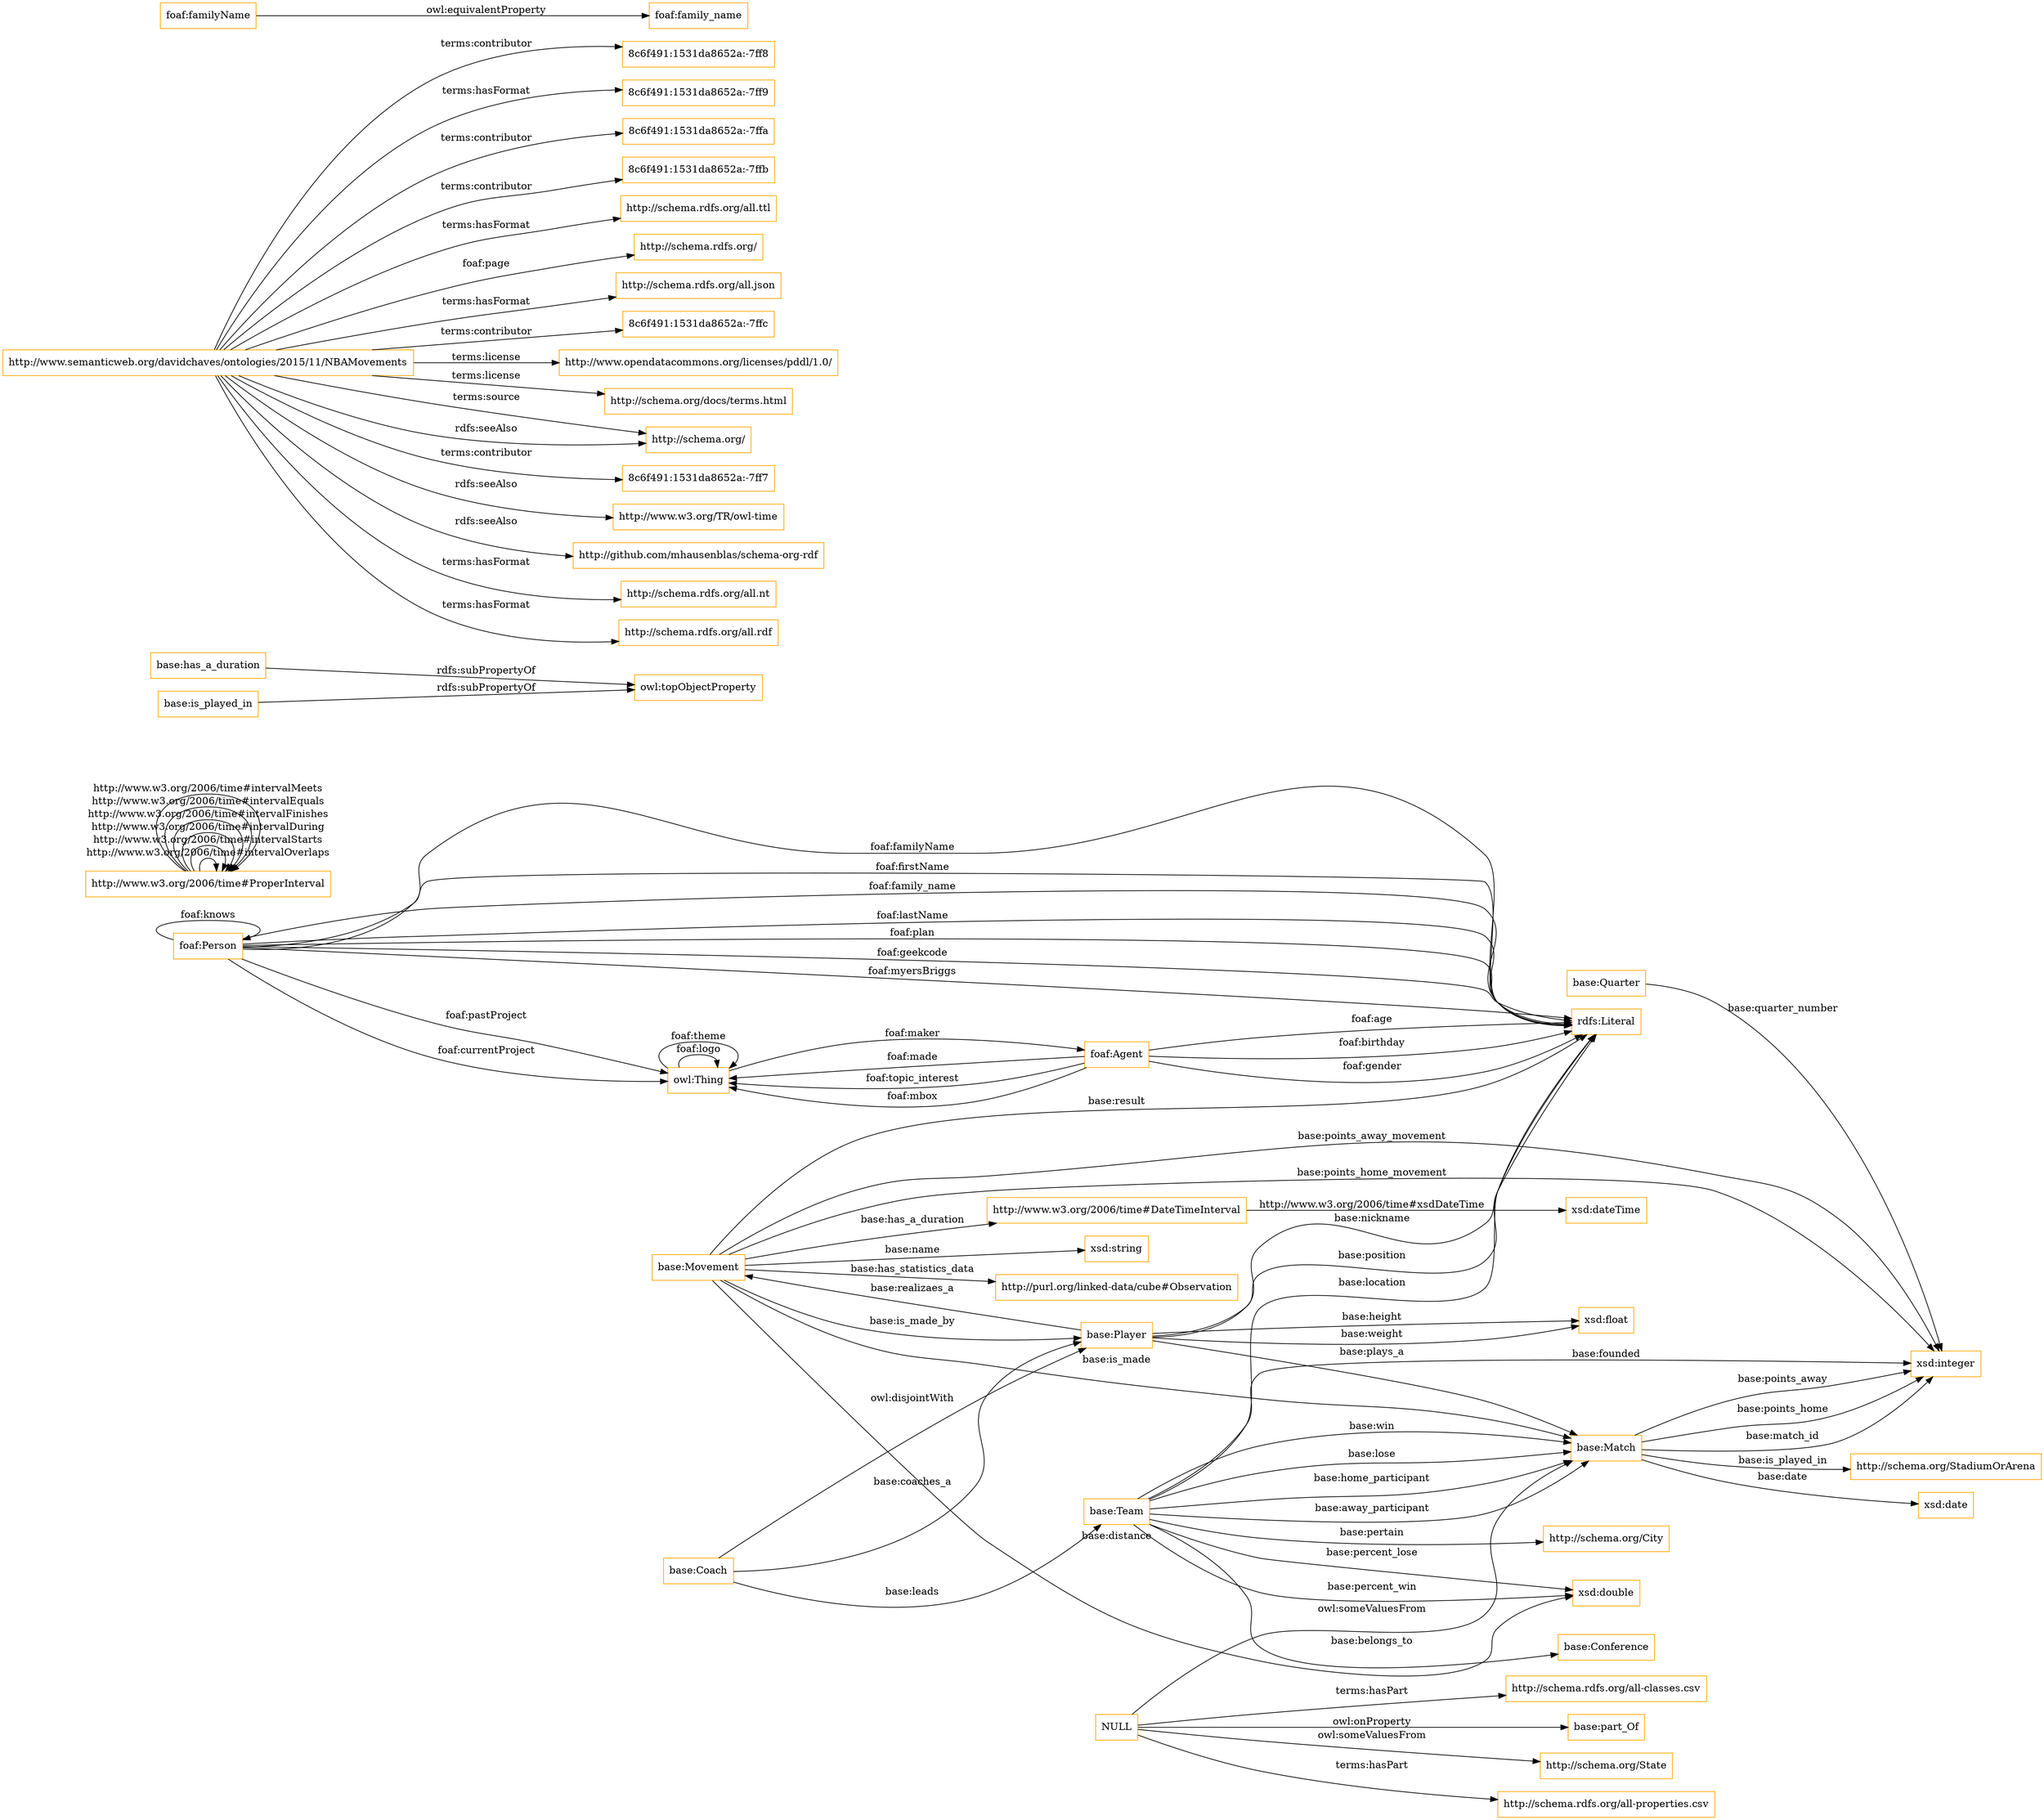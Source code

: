 digraph ar2dtool_diagram { 
rankdir=LR;
size="1501"
node [shape = rectangle, color="orange"]; "http://www.w3.org/2006/time#DateTimeInterval" "base:Team" "base:Coach" "http://www.w3.org/2006/time#ProperInterval" "http://schema.org/State" "http://schema.org/City" "foaf:Person" "base:Player" "base:Quarter" "http://schema.org/StadiumOrArena" "base:Match" "http://purl.org/linked-data/cube#Observation" "base:Movement" "base:Conference" ; /*classes style*/
	"base:Coach" -> "base:Player" [ label = "owl:disjointWith" ];
	"base:has_a_duration" -> "owl:topObjectProperty" [ label = "rdfs:subPropertyOf" ];
	"http://www.semanticweb.org/davidchaves/ontologies/2015/11/NBAMovements" -> "8c6f491:1531da8652a:-7ff8" [ label = "terms:contributor" ];
	"http://www.semanticweb.org/davidchaves/ontologies/2015/11/NBAMovements" -> "8c6f491:1531da8652a:-7ff9" [ label = "terms:hasFormat" ];
	"http://www.semanticweb.org/davidchaves/ontologies/2015/11/NBAMovements" -> "8c6f491:1531da8652a:-7ffa" [ label = "terms:contributor" ];
	"http://www.semanticweb.org/davidchaves/ontologies/2015/11/NBAMovements" -> "8c6f491:1531da8652a:-7ffb" [ label = "terms:contributor" ];
	"http://www.semanticweb.org/davidchaves/ontologies/2015/11/NBAMovements" -> "http://schema.rdfs.org/all.ttl" [ label = "terms:hasFormat" ];
	"http://www.semanticweb.org/davidchaves/ontologies/2015/11/NBAMovements" -> "http://schema.rdfs.org/" [ label = "foaf:page" ];
	"http://www.semanticweb.org/davidchaves/ontologies/2015/11/NBAMovements" -> "http://schema.rdfs.org/all.json" [ label = "terms:hasFormat" ];
	"http://www.semanticweb.org/davidchaves/ontologies/2015/11/NBAMovements" -> "8c6f491:1531da8652a:-7ffc" [ label = "terms:contributor" ];
	"http://www.semanticweb.org/davidchaves/ontologies/2015/11/NBAMovements" -> "http://www.opendatacommons.org/licenses/pddl/1.0/" [ label = "terms:license" ];
	"http://www.semanticweb.org/davidchaves/ontologies/2015/11/NBAMovements" -> "http://schema.org/docs/terms.html" [ label = "terms:license" ];
	"http://www.semanticweb.org/davidchaves/ontologies/2015/11/NBAMovements" -> "http://schema.org/" [ label = "terms:source" ];
	"http://www.semanticweb.org/davidchaves/ontologies/2015/11/NBAMovements" -> "8c6f491:1531da8652a:-7ff7" [ label = "terms:contributor" ];
	"http://www.semanticweb.org/davidchaves/ontologies/2015/11/NBAMovements" -> "http://www.w3.org/TR/owl-time" [ label = "rdfs:seeAlso" ];
	"http://www.semanticweb.org/davidchaves/ontologies/2015/11/NBAMovements" -> "http://schema.org/" [ label = "rdfs:seeAlso" ];
	"http://www.semanticweb.org/davidchaves/ontologies/2015/11/NBAMovements" -> "http://github.com/mhausenblas/schema-org-rdf" [ label = "rdfs:seeAlso" ];
	"http://www.semanticweb.org/davidchaves/ontologies/2015/11/NBAMovements" -> "http://schema.rdfs.org/all.nt" [ label = "terms:hasFormat" ];
	"http://www.semanticweb.org/davidchaves/ontologies/2015/11/NBAMovements" -> "http://schema.rdfs.org/all.rdf" [ label = "terms:hasFormat" ];
	"base:is_played_in" -> "owl:topObjectProperty" [ label = "rdfs:subPropertyOf" ];
	"foaf:familyName" -> "foaf:family_name" [ label = "owl:equivalentProperty" ];
	"NULL" -> "http://schema.rdfs.org/all-properties.csv" [ label = "terms:hasPart" ];
	"NULL" -> "http://schema.rdfs.org/all-classes.csv" [ label = "terms:hasPart" ];
	"NULL" -> "base:Match" [ label = "owl:someValuesFrom" ];
	"NULL" -> "http://schema.org/State" [ label = "owl:someValuesFrom" ];
	"NULL" -> "base:part_Of" [ label = "owl:onProperty" ];
	"base:Team" -> "rdfs:Literal" [ label = "base:location" ];
	"owl:Thing" -> "foaf:Agent" [ label = "foaf:maker" ];
	"base:Player" -> "rdfs:Literal" [ label = "base:nickname" ];
	"base:Player" -> "rdfs:Literal" [ label = "base:position" ];
	"base:Movement" -> "xsd:integer" [ label = "base:points_home_movement" ];
	"http://www.w3.org/2006/time#ProperInterval" -> "http://www.w3.org/2006/time#ProperInterval" [ label = "http://www.w3.org/2006/time#intervalOverlaps" ];
	"owl:Thing" -> "owl:Thing" [ label = "foaf:logo" ];
	"foaf:Agent" -> "owl:Thing" [ label = "foaf:made" ];
	"foaf:Agent" -> "rdfs:Literal" [ label = "foaf:birthday" ];
	"base:Player" -> "base:Movement" [ label = "base:realizaes_a" ];
	"foaf:Person" -> "rdfs:Literal" [ label = "foaf:familyName" ];
	"base:Movement" -> "rdfs:Literal" [ label = "base:result" ];
	"foaf:Person" -> "rdfs:Literal" [ label = "foaf:firstName" ];
	"base:Team" -> "base:Match" [ label = "base:home_participant" ];
	"foaf:Person" -> "owl:Thing" [ label = "foaf:currentProject" ];
	"base:Movement" -> "http://purl.org/linked-data/cube#Observation" [ label = "base:has_statistics_data" ];
	"http://www.w3.org/2006/time#ProperInterval" -> "http://www.w3.org/2006/time#ProperInterval" [ label = "http://www.w3.org/2006/time#intervalStarts" ];
	"http://www.w3.org/2006/time#DateTimeInterval" -> "xsd:dateTime" [ label = "http://www.w3.org/2006/time#xsdDateTime" ];
	"foaf:Agent" -> "owl:Thing" [ label = "foaf:topic_interest" ];
	"base:Movement" -> "http://www.w3.org/2006/time#DateTimeInterval" [ label = "base:has_a_duration" ];
	"foaf:Agent" -> "rdfs:Literal" [ label = "foaf:gender" ];
	"base:Movement" -> "xsd:string" [ label = "base:name" ];
	"base:Match" -> "xsd:integer" [ label = "base:points_away" ];
	"base:Team" -> "base:Match" [ label = "base:away_participant" ];
	"http://www.w3.org/2006/time#ProperInterval" -> "http://www.w3.org/2006/time#ProperInterval" [ label = "http://www.w3.org/2006/time#intervalDuring" ];
	"base:Team" -> "base:Conference" [ label = "base:belongs_to" ];
	"http://www.w3.org/2006/time#ProperInterval" -> "http://www.w3.org/2006/time#ProperInterval" [ label = "http://www.w3.org/2006/time#intervalFinishes" ];
	"base:Coach" -> "base:Player" [ label = "base:coaches_a" ];
	"base:Team" -> "xsd:integer" [ label = "base:founded" ];
	"base:Team" -> "base:Match" [ label = "base:win" ];
	"base:Match" -> "xsd:integer" [ label = "base:points_home" ];
	"base:Team" -> "xsd:double" [ label = "base:percent_win" ];
	"foaf:Person" -> "rdfs:Literal" [ label = "foaf:family_name" ];
	"base:Movement" -> "xsd:double" [ label = "base:distance" ];
	"base:Player" -> "xsd:float" [ label = "base:weight" ];
	"base:Team" -> "base:Match" [ label = "base:lose" ];
	"owl:Thing" -> "owl:Thing" [ label = "foaf:theme" ];
	"base:Match" -> "xsd:date" [ label = "base:date" ];
	"foaf:Agent" -> "rdfs:Literal" [ label = "foaf:age" ];
	"foaf:Agent" -> "owl:Thing" [ label = "foaf:mbox" ];
	"foaf:Person" -> "rdfs:Literal" [ label = "foaf:lastName" ];
	"base:Team" -> "xsd:double" [ label = "base:percent_lose" ];
	"http://www.w3.org/2006/time#ProperInterval" -> "http://www.w3.org/2006/time#ProperInterval" [ label = "http://www.w3.org/2006/time#intervalEquals" ];
	"foaf:Person" -> "owl:Thing" [ label = "foaf:pastProject" ];
	"base:Match" -> "xsd:integer" [ label = "base:match_id" ];
	"base:Movement" -> "base:Player" [ label = "base:is_made_by" ];
	"base:Match" -> "http://schema.org/StadiumOrArena" [ label = "base:is_played_in" ];
	"foaf:Person" -> "foaf:Person" [ label = "foaf:knows" ];
	"base:Player" -> "base:Match" [ label = "base:plays_a" ];
	"foaf:Person" -> "rdfs:Literal" [ label = "foaf:plan" ];
	"foaf:Person" -> "rdfs:Literal" [ label = "foaf:geekcode" ];
	"base:Team" -> "http://schema.org/City" [ label = "base:pertain" ];
	"base:Quarter" -> "xsd:integer" [ label = "base:quarter_number" ];
	"base:Coach" -> "base:Team" [ label = "base:leads" ];
	"base:Movement" -> "base:Match" [ label = "base:is_made" ];
	"http://www.w3.org/2006/time#ProperInterval" -> "http://www.w3.org/2006/time#ProperInterval" [ label = "http://www.w3.org/2006/time#intervalMeets" ];
	"base:Player" -> "xsd:float" [ label = "base:height" ];
	"base:Movement" -> "xsd:integer" [ label = "base:points_away_movement" ];
	"foaf:Person" -> "rdfs:Literal" [ label = "foaf:myersBriggs" ];

}
